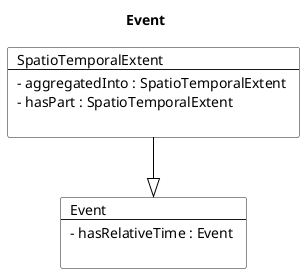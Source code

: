 @startuml
Title Event 

Card Event #fff [
Event
----
- hasRelativeTime : Event 

]
Card SpatioTemporalExtent #fff [
SpatioTemporalExtent
----
- aggregatedInto : SpatioTemporalExtent 
- hasPart : SpatioTemporalExtent 

]
SpatioTemporalExtent --|> Event  #000 
@enduml